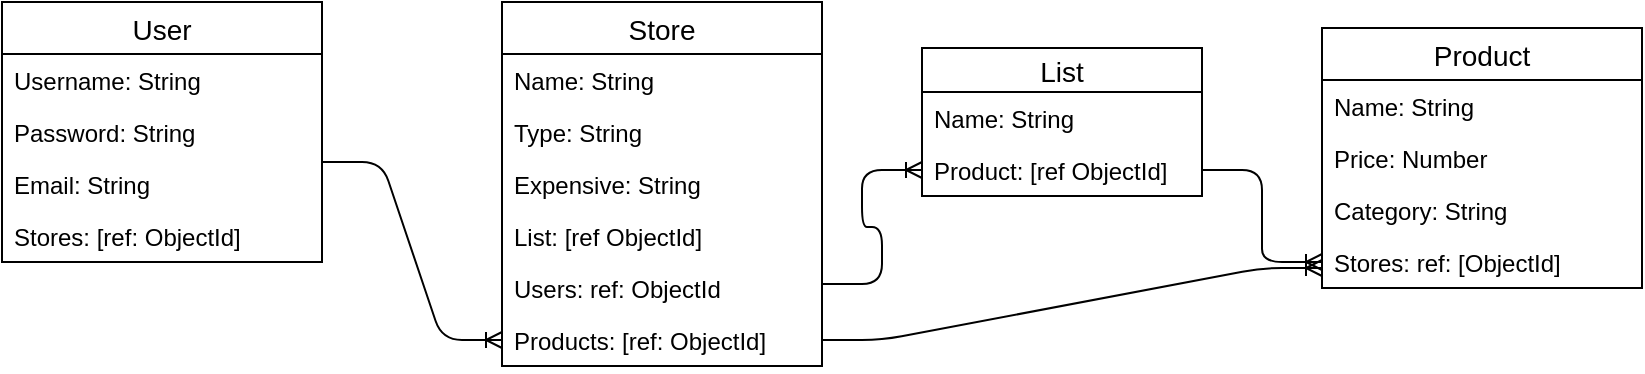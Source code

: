 <mxfile version="13.1.6" type="device"><diagram id="z2t1E5VGlZT2nePqUe51" name="Page-1"><mxGraphModel dx="1426" dy="771" grid="1" gridSize="10" guides="1" tooltips="1" connect="1" arrows="1" fold="1" page="1" pageScale="1" pageWidth="850" pageHeight="1100" math="0" shadow="0"><root><mxCell id="0"/><mxCell id="1" parent="0"/><mxCell id="zPgD2gPcMVcl_kqHBNjW-19" value="" style="edgeStyle=entityRelationEdgeStyle;fontSize=12;html=1;endArrow=ERoneToMany;entryX=0;entryY=0.5;entryDx=0;entryDy=0;exitX=1;exitY=0.077;exitDx=0;exitDy=0;exitPerimeter=0;" edge="1" parent="1" source="zPgD2gPcMVcl_kqHBNjW-20" target="zPgD2gPcMVcl_kqHBNjW-22"><mxGeometry width="100" height="100" relative="1" as="geometry"><mxPoint x="280" y="400" as="sourcePoint"/><mxPoint x="130" y="589" as="targetPoint"/></mxGeometry></mxCell><mxCell id="zPgD2gPcMVcl_kqHBNjW-1" value="User" style="swimlane;fontStyle=0;childLayout=stackLayout;horizontal=1;startSize=26;horizontalStack=0;resizeParent=1;resizeParentMax=0;resizeLast=0;collapsible=1;marginBottom=0;align=center;fontSize=14;" vertex="1" parent="1"><mxGeometry x="30" y="547" width="160" height="130" as="geometry"/></mxCell><mxCell id="zPgD2gPcMVcl_kqHBNjW-2" value="Username: String" style="text;strokeColor=none;fillColor=none;spacingLeft=4;spacingRight=4;overflow=hidden;rotatable=0;points=[[0,0.5],[1,0.5]];portConstraint=eastwest;fontSize=12;" vertex="1" parent="zPgD2gPcMVcl_kqHBNjW-1"><mxGeometry y="26" width="160" height="26" as="geometry"/></mxCell><mxCell id="zPgD2gPcMVcl_kqHBNjW-3" value="Password: String" style="text;strokeColor=none;fillColor=none;spacingLeft=4;spacingRight=4;overflow=hidden;rotatable=0;points=[[0,0.5],[1,0.5]];portConstraint=eastwest;fontSize=12;" vertex="1" parent="zPgD2gPcMVcl_kqHBNjW-1"><mxGeometry y="52" width="160" height="26" as="geometry"/></mxCell><mxCell id="zPgD2gPcMVcl_kqHBNjW-20" value="Email: String" style="text;strokeColor=none;fillColor=none;spacingLeft=4;spacingRight=4;overflow=hidden;rotatable=0;points=[[0,0.5],[1,0.5]];portConstraint=eastwest;fontSize=12;" vertex="1" parent="zPgD2gPcMVcl_kqHBNjW-1"><mxGeometry y="78" width="160" height="26" as="geometry"/></mxCell><mxCell id="zPgD2gPcMVcl_kqHBNjW-18" value="Stores: [ref: ObjectId]" style="text;strokeColor=none;fillColor=none;spacingLeft=4;spacingRight=4;overflow=hidden;rotatable=0;points=[[0,0.5],[1,0.5]];portConstraint=eastwest;fontSize=12;" vertex="1" parent="zPgD2gPcMVcl_kqHBNjW-1"><mxGeometry y="104" width="160" height="26" as="geometry"/></mxCell><mxCell id="zPgD2gPcMVcl_kqHBNjW-9" value="Store" style="swimlane;fontStyle=0;childLayout=stackLayout;horizontal=1;startSize=26;horizontalStack=0;resizeParent=1;resizeParentMax=0;resizeLast=0;collapsible=1;marginBottom=0;align=center;fontSize=14;" vertex="1" parent="1"><mxGeometry x="280" y="547" width="160" height="182" as="geometry"/></mxCell><mxCell id="zPgD2gPcMVcl_kqHBNjW-10" value="Name: String" style="text;strokeColor=none;fillColor=none;spacingLeft=4;spacingRight=4;overflow=hidden;rotatable=0;points=[[0,0.5],[1,0.5]];portConstraint=eastwest;fontSize=12;" vertex="1" parent="zPgD2gPcMVcl_kqHBNjW-9"><mxGeometry y="26" width="160" height="26" as="geometry"/></mxCell><mxCell id="zPgD2gPcMVcl_kqHBNjW-11" value="Type: String" style="text;strokeColor=none;fillColor=none;spacingLeft=4;spacingRight=4;overflow=hidden;rotatable=0;points=[[0,0.5],[1,0.5]];portConstraint=eastwest;fontSize=12;" vertex="1" parent="zPgD2gPcMVcl_kqHBNjW-9"><mxGeometry y="52" width="160" height="26" as="geometry"/></mxCell><mxCell id="zPgD2gPcMVcl_kqHBNjW-26" value="Expensive: String" style="text;strokeColor=none;fillColor=none;spacingLeft=4;spacingRight=4;overflow=hidden;rotatable=0;points=[[0,0.5],[1,0.5]];portConstraint=eastwest;fontSize=12;" vertex="1" parent="zPgD2gPcMVcl_kqHBNjW-9"><mxGeometry y="78" width="160" height="26" as="geometry"/></mxCell><mxCell id="zPgD2gPcMVcl_kqHBNjW-24" value="List: [ref ObjectId]" style="text;strokeColor=none;fillColor=none;spacingLeft=4;spacingRight=4;overflow=hidden;rotatable=0;points=[[0,0.5],[1,0.5]];portConstraint=eastwest;fontSize=12;" vertex="1" parent="zPgD2gPcMVcl_kqHBNjW-9"><mxGeometry y="104" width="160" height="26" as="geometry"/></mxCell><mxCell id="zPgD2gPcMVcl_kqHBNjW-21" value="Users: ref: ObjectId" style="text;strokeColor=none;fillColor=none;spacingLeft=4;spacingRight=4;overflow=hidden;rotatable=0;points=[[0,0.5],[1,0.5]];portConstraint=eastwest;fontSize=12;" vertex="1" parent="zPgD2gPcMVcl_kqHBNjW-9"><mxGeometry y="130" width="160" height="26" as="geometry"/></mxCell><mxCell id="zPgD2gPcMVcl_kqHBNjW-22" value="Products: [ref: ObjectId]" style="text;strokeColor=none;fillColor=none;spacingLeft=4;spacingRight=4;overflow=hidden;rotatable=0;points=[[0,0.5],[1,0.5]];portConstraint=eastwest;fontSize=12;" vertex="1" parent="zPgD2gPcMVcl_kqHBNjW-9"><mxGeometry y="156" width="160" height="26" as="geometry"/></mxCell><mxCell id="zPgD2gPcMVcl_kqHBNjW-31" value="" style="edgeStyle=entityRelationEdgeStyle;fontSize=12;html=1;endArrow=ERoneToMany;entryX=0;entryY=0.5;entryDx=0;entryDy=0;" edge="1" parent="1" target="zPgD2gPcMVcl_kqHBNjW-30"><mxGeometry width="100" height="100" relative="1" as="geometry"><mxPoint x="440" y="688" as="sourcePoint"/><mxPoint x="540" y="588" as="targetPoint"/></mxGeometry></mxCell><mxCell id="zPgD2gPcMVcl_kqHBNjW-5" value="Product" style="swimlane;fontStyle=0;childLayout=stackLayout;horizontal=1;startSize=26;horizontalStack=0;resizeParent=1;resizeParentMax=0;resizeLast=0;collapsible=1;marginBottom=0;align=center;fontSize=14;" vertex="1" parent="1"><mxGeometry x="690" y="560" width="160" height="130" as="geometry"/></mxCell><mxCell id="zPgD2gPcMVcl_kqHBNjW-6" value="Name: String" style="text;strokeColor=none;fillColor=none;spacingLeft=4;spacingRight=4;overflow=hidden;rotatable=0;points=[[0,0.5],[1,0.5]];portConstraint=eastwest;fontSize=12;" vertex="1" parent="zPgD2gPcMVcl_kqHBNjW-5"><mxGeometry y="26" width="160" height="26" as="geometry"/></mxCell><mxCell id="zPgD2gPcMVcl_kqHBNjW-7" value="Price: Number" style="text;strokeColor=none;fillColor=none;spacingLeft=4;spacingRight=4;overflow=hidden;rotatable=0;points=[[0,0.5],[1,0.5]];portConstraint=eastwest;fontSize=12;" vertex="1" parent="zPgD2gPcMVcl_kqHBNjW-5"><mxGeometry y="52" width="160" height="26" as="geometry"/></mxCell><mxCell id="zPgD2gPcMVcl_kqHBNjW-8" value="Category: String" style="text;strokeColor=none;fillColor=none;spacingLeft=4;spacingRight=4;overflow=hidden;rotatable=0;points=[[0,0.5],[1,0.5]];portConstraint=eastwest;fontSize=12;" vertex="1" parent="zPgD2gPcMVcl_kqHBNjW-5"><mxGeometry y="78" width="160" height="26" as="geometry"/></mxCell><mxCell id="zPgD2gPcMVcl_kqHBNjW-23" value="Stores: ref: [ObjectId]" style="text;strokeColor=none;fillColor=none;spacingLeft=4;spacingRight=4;overflow=hidden;rotatable=0;points=[[0,0.5],[1,0.5]];portConstraint=eastwest;fontSize=12;" vertex="1" parent="zPgD2gPcMVcl_kqHBNjW-5"><mxGeometry y="104" width="160" height="26" as="geometry"/></mxCell><mxCell id="zPgD2gPcMVcl_kqHBNjW-32" value="" style="edgeStyle=entityRelationEdgeStyle;fontSize=12;html=1;endArrow=ERoneToMany;entryX=0;entryY=0.5;entryDx=0;entryDy=0;exitX=1;exitY=0.5;exitDx=0;exitDy=0;" edge="1" parent="1" source="zPgD2gPcMVcl_kqHBNjW-30" target="zPgD2gPcMVcl_kqHBNjW-23"><mxGeometry width="100" height="100" relative="1" as="geometry"><mxPoint x="650" y="820" as="sourcePoint"/><mxPoint x="750" y="720" as="targetPoint"/></mxGeometry></mxCell><mxCell id="zPgD2gPcMVcl_kqHBNjW-33" value="" style="edgeStyle=entityRelationEdgeStyle;fontSize=12;html=1;endArrow=ERoneToMany;exitX=1;exitY=0.5;exitDx=0;exitDy=0;" edge="1" parent="1" source="zPgD2gPcMVcl_kqHBNjW-22"><mxGeometry width="100" height="100" relative="1" as="geometry"><mxPoint x="480" y="660" as="sourcePoint"/><mxPoint x="690" y="680" as="targetPoint"/></mxGeometry></mxCell><mxCell id="zPgD2gPcMVcl_kqHBNjW-27" value="List" style="swimlane;fontStyle=0;childLayout=stackLayout;horizontal=1;startSize=22;horizontalStack=0;resizeParent=1;resizeParentMax=0;resizeLast=0;collapsible=1;marginBottom=0;align=center;fontSize=14;" vertex="1" parent="1"><mxGeometry x="490" y="570" width="140" height="74" as="geometry"/></mxCell><mxCell id="zPgD2gPcMVcl_kqHBNjW-28" value="Name: String" style="text;strokeColor=none;fillColor=none;spacingLeft=4;spacingRight=4;overflow=hidden;rotatable=0;points=[[0,0.5],[1,0.5]];portConstraint=eastwest;fontSize=12;" vertex="1" parent="zPgD2gPcMVcl_kqHBNjW-27"><mxGeometry y="22" width="140" height="26" as="geometry"/></mxCell><mxCell id="zPgD2gPcMVcl_kqHBNjW-30" value="Product: [ref ObjectId]" style="text;strokeColor=none;fillColor=none;spacingLeft=4;spacingRight=4;overflow=hidden;rotatable=0;points=[[0,0.5],[1,0.5]];portConstraint=eastwest;fontSize=12;" vertex="1" parent="zPgD2gPcMVcl_kqHBNjW-27"><mxGeometry y="48" width="140" height="26" as="geometry"/></mxCell></root></mxGraphModel></diagram></mxfile>